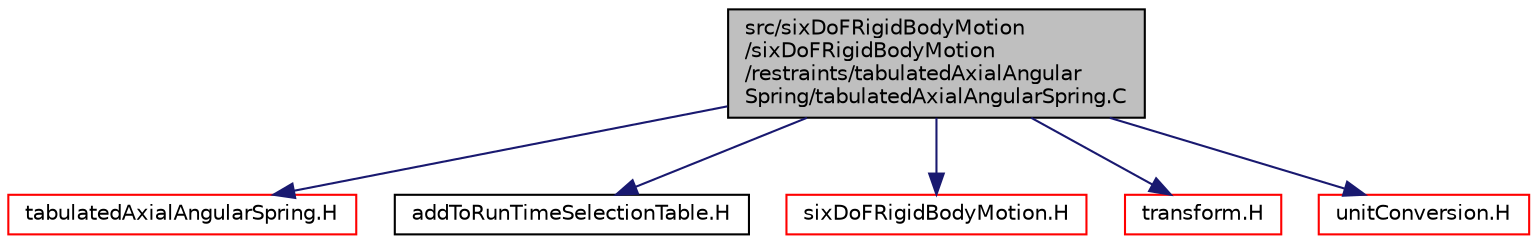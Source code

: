 digraph "src/sixDoFRigidBodyMotion/sixDoFRigidBodyMotion/restraints/tabulatedAxialAngularSpring/tabulatedAxialAngularSpring.C"
{
  bgcolor="transparent";
  edge [fontname="Helvetica",fontsize="10",labelfontname="Helvetica",labelfontsize="10"];
  node [fontname="Helvetica",fontsize="10",shape=record];
  Node0 [label="src/sixDoFRigidBodyMotion\l/sixDoFRigidBodyMotion\l/restraints/tabulatedAxialAngular\lSpring/tabulatedAxialAngularSpring.C",height=0.2,width=0.4,color="black", fillcolor="grey75", style="filled", fontcolor="black"];
  Node0 -> Node1 [color="midnightblue",fontsize="10",style="solid",fontname="Helvetica"];
  Node1 [label="tabulatedAxialAngularSpring.H",height=0.2,width=0.4,color="red",URL="$a15314.html"];
  Node0 -> Node190 [color="midnightblue",fontsize="10",style="solid",fontname="Helvetica"];
  Node190 [label="addToRunTimeSelectionTable.H",height=0.2,width=0.4,color="black",URL="$a09989.html",tooltip="Macros for easy insertion into run-time selection tables. "];
  Node0 -> Node191 [color="midnightblue",fontsize="10",style="solid",fontname="Helvetica"];
  Node191 [label="sixDoFRigidBodyMotion.H",height=0.2,width=0.4,color="red",URL="$a15320.html"];
  Node0 -> Node211 [color="midnightblue",fontsize="10",style="solid",fontname="Helvetica"];
  Node211 [label="transform.H",height=0.2,width=0.4,color="red",URL="$a13637.html",tooltip="3D tensor transformation operations. "];
  Node0 -> Node215 [color="midnightblue",fontsize="10",style="solid",fontname="Helvetica"];
  Node215 [label="unitConversion.H",height=0.2,width=0.4,color="red",URL="$a11012.html",tooltip="Unit conversion functions. "];
}
